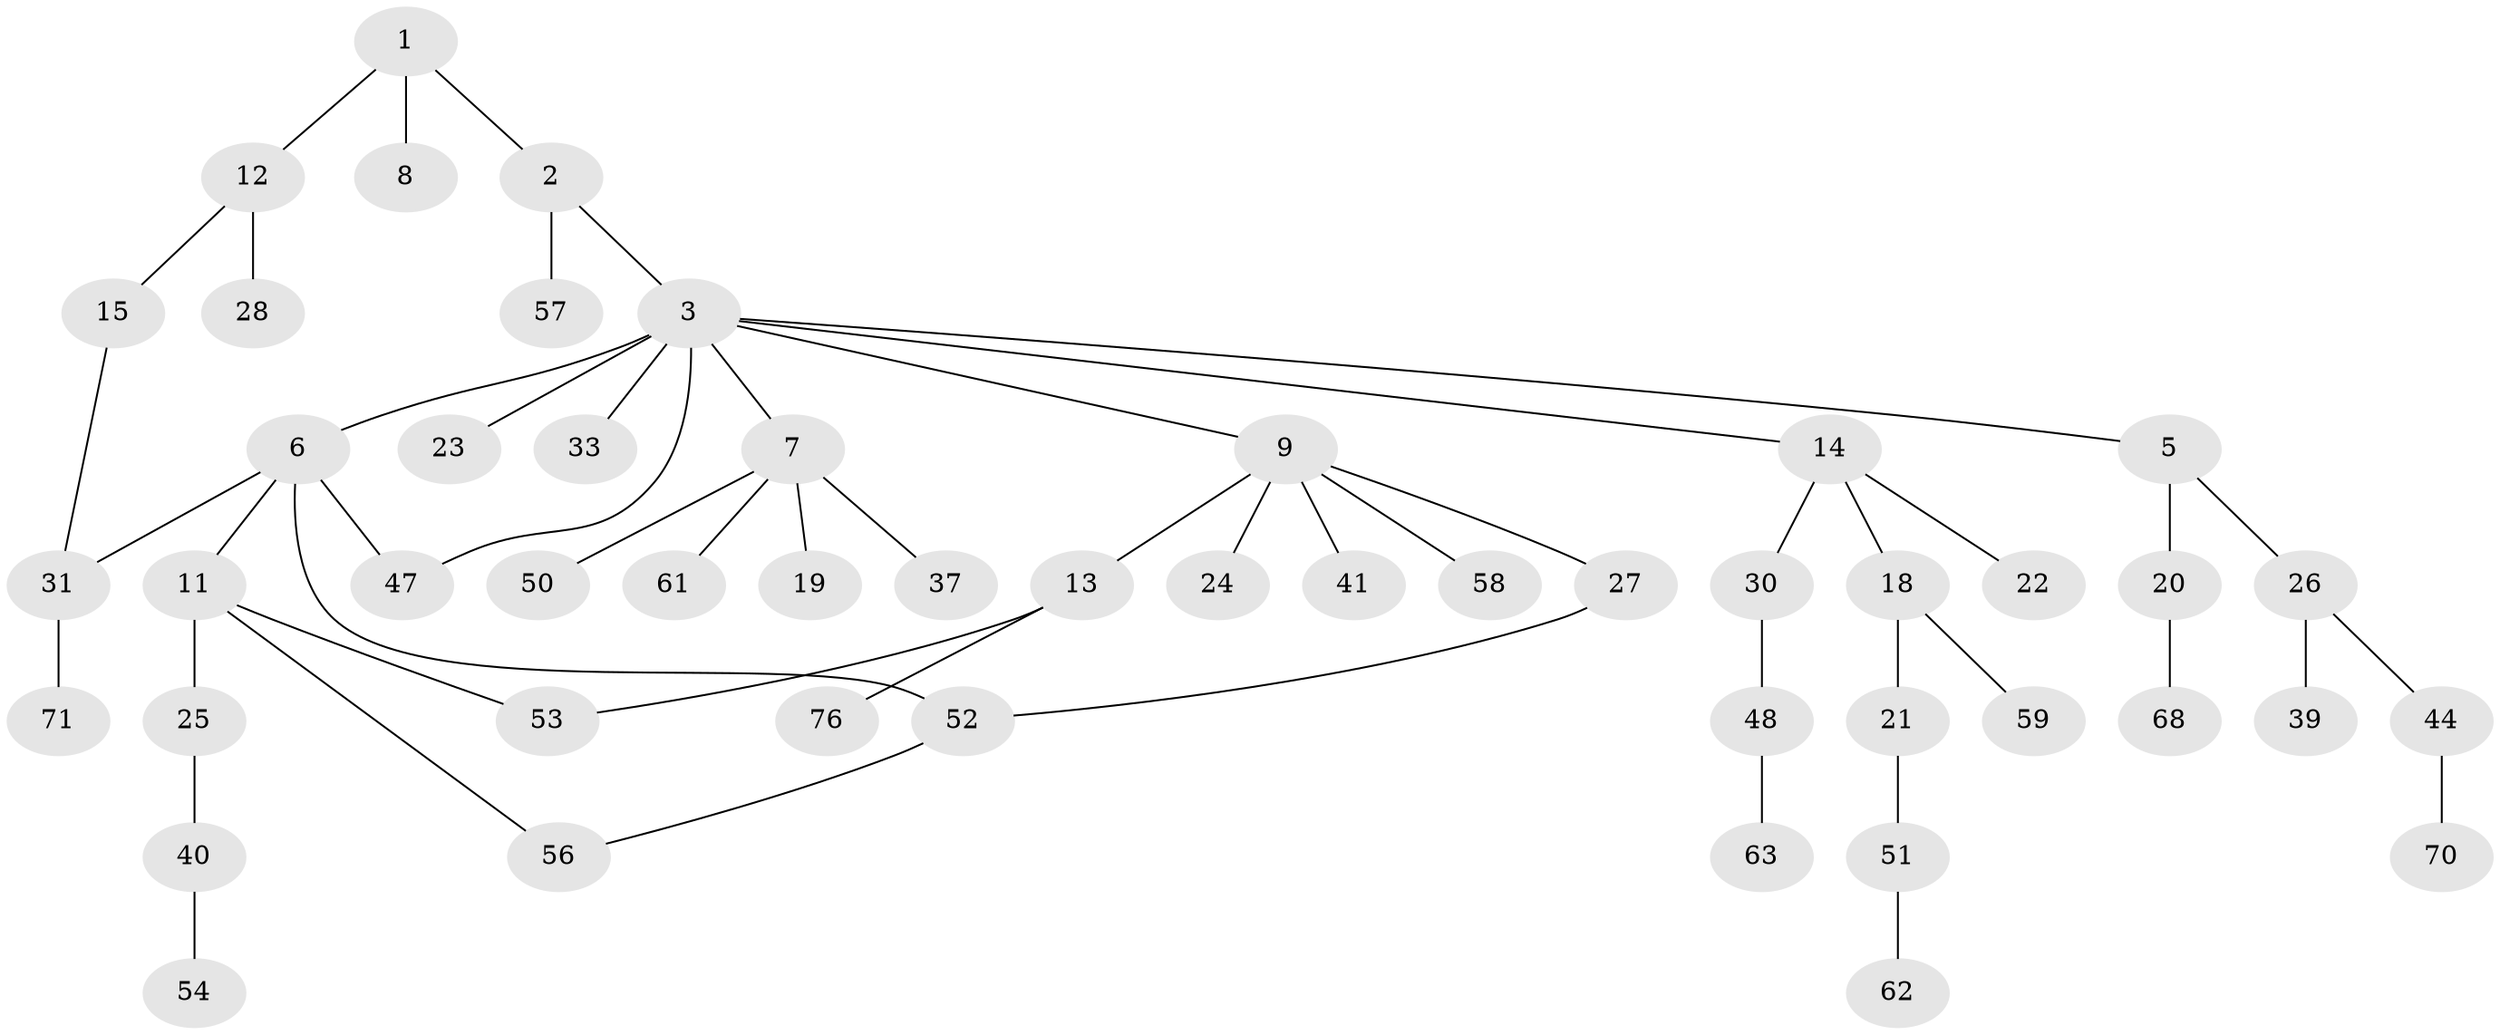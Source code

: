 // original degree distribution, {4: 0.07692307692307693, 3: 0.08974358974358974, 10: 0.01282051282051282, 1: 0.358974358974359, 5: 0.02564102564102564, 2: 0.4230769230769231, 7: 0.01282051282051282}
// Generated by graph-tools (version 1.1) at 2025/41/03/06/25 10:41:27]
// undirected, 50 vertices, 54 edges
graph export_dot {
graph [start="1"]
  node [color=gray90,style=filled];
  1 [super="+49"];
  2 [super="+42"];
  3 [super="+4"];
  5;
  6 [super="+10"];
  7 [super="+29"];
  8 [super="+64"];
  9 [super="+34"];
  11 [super="+17"];
  12 [super="+45"];
  13 [super="+73"];
  14 [super="+16"];
  15;
  18 [super="+36"];
  19 [super="+78"];
  20 [super="+72"];
  21 [super="+35"];
  22 [super="+66"];
  23;
  24;
  25;
  26;
  27;
  28;
  30 [super="+32"];
  31 [super="+38"];
  33;
  37;
  39 [super="+77"];
  40 [super="+43"];
  41 [super="+60"];
  44 [super="+46"];
  47 [super="+65"];
  48;
  50;
  51;
  52 [super="+55"];
  53;
  54;
  56 [super="+74"];
  57 [super="+75"];
  58;
  59 [super="+67"];
  61;
  62;
  63 [super="+69"];
  68;
  70;
  71;
  76;
  1 -- 2;
  1 -- 8;
  1 -- 12;
  2 -- 3;
  2 -- 57;
  3 -- 5;
  3 -- 6;
  3 -- 7;
  3 -- 9;
  3 -- 14;
  3 -- 23;
  3 -- 33;
  3 -- 47;
  5 -- 20 [weight=2];
  5 -- 26;
  6 -- 31;
  6 -- 47;
  6 -- 52;
  6 -- 11;
  7 -- 19;
  7 -- 50;
  7 -- 61;
  7 -- 37;
  9 -- 13;
  9 -- 24;
  9 -- 27;
  9 -- 41;
  9 -- 58;
  11 -- 53;
  11 -- 56;
  11 -- 25;
  12 -- 15;
  12 -- 28;
  13 -- 76;
  13 -- 53;
  14 -- 22;
  14 -- 30;
  14 -- 18;
  15 -- 31;
  18 -- 21;
  18 -- 59;
  20 -- 68;
  21 -- 51;
  25 -- 40;
  26 -- 39;
  26 -- 44;
  27 -- 52;
  30 -- 48;
  31 -- 71;
  40 -- 54;
  44 -- 70;
  48 -- 63;
  51 -- 62;
  52 -- 56;
}
